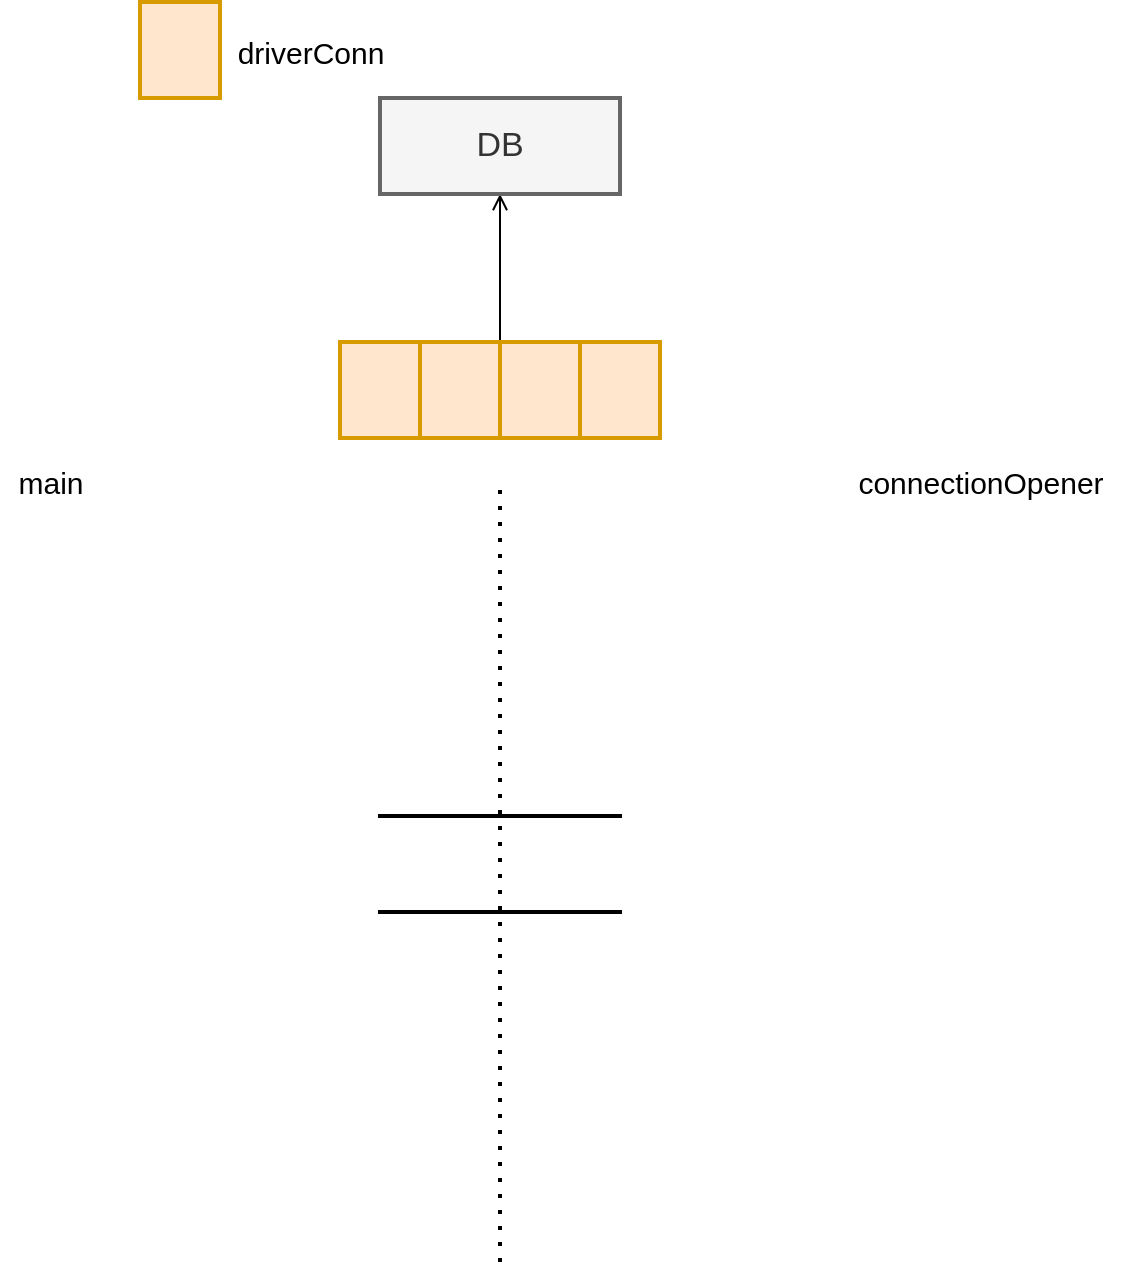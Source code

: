 <mxfile version="14.6.6" type="device"><diagram id="L3QOcSS_cE3P2AThg7vp" name="Page-1"><mxGraphModel dx="2066" dy="1154" grid="1" gridSize="10" guides="1" tooltips="1" connect="1" arrows="1" fold="1" page="1" pageScale="1" pageWidth="827" pageHeight="1169" math="0" shadow="0"><root><mxCell id="0"/><mxCell id="1" parent="0"/><mxCell id="-dibXrlztkUKWxTXXrna-15" value="" style="endArrow=none;dashed=1;html=1;dashPattern=1 3;strokeWidth=2;fontSize=15;" parent="1" edge="1"><mxGeometry width="50" height="50" relative="1" as="geometry"><mxPoint x="400" y="760" as="sourcePoint"/><mxPoint x="400" y="370" as="targetPoint"/></mxGeometry></mxCell><mxCell id="-dibXrlztkUKWxTXXrna-8" value="" style="rounded=0;whiteSpace=wrap;html=1;strokeWidth=2;fontSize=17;fillColor=#ffe6cc;strokeColor=#d79b00;" parent="1" vertex="1"><mxGeometry x="220" y="130" width="40" height="48" as="geometry"/></mxCell><mxCell id="-dibXrlztkUKWxTXXrna-9" value="driverConn" style="text;html=1;align=center;verticalAlign=middle;resizable=0;points=[];autosize=1;fontSize=15;" parent="1" vertex="1"><mxGeometry x="260" y="145" width="90" height="20" as="geometry"/></mxCell><mxCell id="-dibXrlztkUKWxTXXrna-10" value="" style="rounded=0;whiteSpace=wrap;html=1;strokeWidth=2;fontSize=17;fillColor=#ffe6cc;strokeColor=#d79b00;" parent="1" vertex="1"><mxGeometry x="320" y="300" width="40" height="48" as="geometry"/></mxCell><mxCell id="-dibXrlztkUKWxTXXrna-20" style="edgeStyle=orthogonalEdgeStyle;rounded=0;orthogonalLoop=1;jettySize=auto;html=1;exitX=1;exitY=0;exitDx=0;exitDy=0;entryX=0.5;entryY=1;entryDx=0;entryDy=0;fontSize=15;endArrow=open;endFill=0;" parent="1" source="-dibXrlztkUKWxTXXrna-11" target="-dibXrlztkUKWxTXXrna-19" edge="1"><mxGeometry relative="1" as="geometry"/></mxCell><mxCell id="-dibXrlztkUKWxTXXrna-11" value="" style="rounded=0;whiteSpace=wrap;html=1;strokeWidth=2;fontSize=17;fillColor=#ffe6cc;strokeColor=#d79b00;" parent="1" vertex="1"><mxGeometry x="360" y="300" width="40" height="48" as="geometry"/></mxCell><mxCell id="-dibXrlztkUKWxTXXrna-12" value="" style="rounded=0;whiteSpace=wrap;html=1;strokeWidth=2;fontSize=17;fillColor=#ffe6cc;strokeColor=#d79b00;" parent="1" vertex="1"><mxGeometry x="400" y="300" width="40" height="48" as="geometry"/></mxCell><mxCell id="-dibXrlztkUKWxTXXrna-13" value="" style="rounded=0;whiteSpace=wrap;html=1;strokeWidth=2;fontSize=17;fillColor=#ffe6cc;strokeColor=#d79b00;" parent="1" vertex="1"><mxGeometry x="440" y="300" width="40" height="48" as="geometry"/></mxCell><mxCell id="-dibXrlztkUKWxTXXrna-14" value="" style="shape=partialRectangle;whiteSpace=wrap;html=1;left=0;right=0;fillColor=none;fontSize=15;strokeWidth=2;" parent="1" vertex="1"><mxGeometry x="340" y="537" width="120" height="48" as="geometry"/></mxCell><mxCell id="-dibXrlztkUKWxTXXrna-17" value="connectionOpener" style="text;html=1;align=center;verticalAlign=middle;resizable=0;points=[];autosize=1;strokeColor=none;fontSize=15;" parent="1" vertex="1"><mxGeometry x="570" y="360" width="140" height="20" as="geometry"/></mxCell><mxCell id="-dibXrlztkUKWxTXXrna-18" value="main" style="text;html=1;align=center;verticalAlign=middle;resizable=0;points=[];autosize=1;strokeColor=none;fontSize=15;" parent="1" vertex="1"><mxGeometry x="150" y="360" width="50" height="20" as="geometry"/></mxCell><mxCell id="-dibXrlztkUKWxTXXrna-19" value="DB" style="rounded=0;whiteSpace=wrap;html=1;strokeWidth=2;fontSize=17;fillColor=#f5f5f5;strokeColor=#666666;fontColor=#333333;" parent="1" vertex="1"><mxGeometry x="340" y="178" width="120" height="48" as="geometry"/></mxCell></root></mxGraphModel></diagram></mxfile>